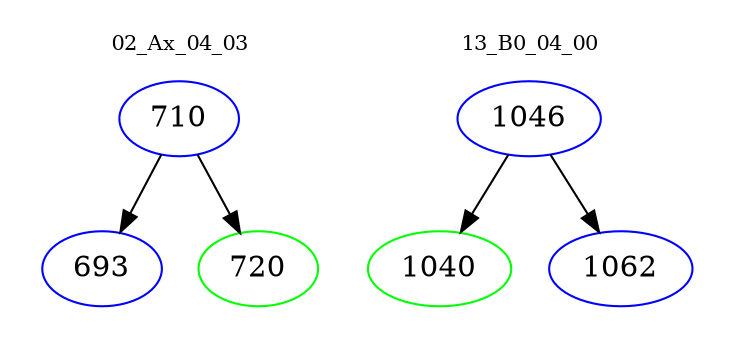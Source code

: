 digraph{
subgraph cluster_0 {
color = white
label = "02_Ax_04_03";
fontsize=10;
T0_710 [label="710", color="blue"]
T0_710 -> T0_693 [color="black"]
T0_693 [label="693", color="blue"]
T0_710 -> T0_720 [color="black"]
T0_720 [label="720", color="green"]
}
subgraph cluster_1 {
color = white
label = "13_B0_04_00";
fontsize=10;
T1_1046 [label="1046", color="blue"]
T1_1046 -> T1_1040 [color="black"]
T1_1040 [label="1040", color="green"]
T1_1046 -> T1_1062 [color="black"]
T1_1062 [label="1062", color="blue"]
}
}
